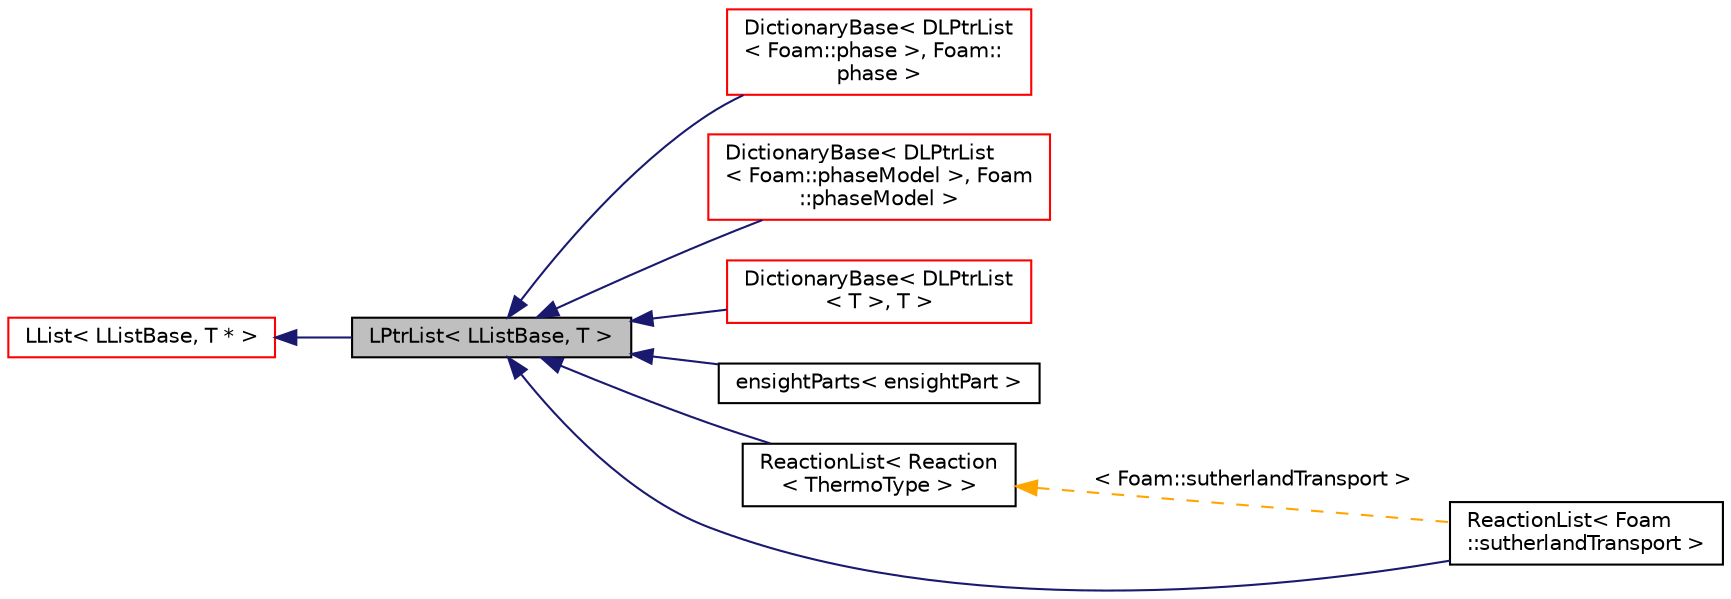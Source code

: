 digraph "LPtrList&lt; LListBase, T &gt;"
{
  bgcolor="transparent";
  edge [fontname="Helvetica",fontsize="10",labelfontname="Helvetica",labelfontsize="10"];
  node [fontname="Helvetica",fontsize="10",shape=record];
  rankdir="LR";
  Node1 [label="LPtrList\< LListBase, T \>",height=0.2,width=0.4,color="black", fillcolor="grey75", style="filled" fontcolor="black"];
  Node2 -> Node1 [dir="back",color="midnightblue",fontsize="10",style="solid",fontname="Helvetica"];
  Node2 [label="LList\< LListBase, T * \>",height=0.2,width=0.4,color="red",URL="$classFoam_1_1LList.html"];
  Node1 -> Node3 [dir="back",color="midnightblue",fontsize="10",style="solid",fontname="Helvetica"];
  Node3 [label="DictionaryBase\< DLPtrList\l\< Foam::phase \>, Foam::\lphase \>",height=0.2,width=0.4,color="red",URL="$classFoam_1_1DictionaryBase.html"];
  Node1 -> Node4 [dir="back",color="midnightblue",fontsize="10",style="solid",fontname="Helvetica"];
  Node4 [label="DictionaryBase\< DLPtrList\l\< Foam::phaseModel \>, Foam\l::phaseModel \>",height=0.2,width=0.4,color="red",URL="$classFoam_1_1DictionaryBase.html"];
  Node1 -> Node5 [dir="back",color="midnightblue",fontsize="10",style="solid",fontname="Helvetica"];
  Node5 [label="DictionaryBase\< DLPtrList\l\< T \>, T \>",height=0.2,width=0.4,color="red",URL="$classFoam_1_1DictionaryBase.html"];
  Node1 -> Node6 [dir="back",color="midnightblue",fontsize="10",style="solid",fontname="Helvetica"];
  Node6 [label="ensightParts\< ensightPart \>",height=0.2,width=0.4,color="black",URL="$classFoam_1_1ensightParts.html",tooltip="A collection of several ensightPart elements. "];
  Node1 -> Node7 [dir="back",color="midnightblue",fontsize="10",style="solid",fontname="Helvetica"];
  Node7 [label="ReactionList\< Reaction\l\< ThermoType \> \>",height=0.2,width=0.4,color="black",URL="$classFoam_1_1ReactionList.html",tooltip="List of templated reactions. "];
  Node7 -> Node8 [dir="back",color="orange",fontsize="10",style="dashed",label=" \< Foam::sutherlandTransport \>" ,fontname="Helvetica"];
  Node8 [label="ReactionList\< Foam\l::sutherlandTransport \>",height=0.2,width=0.4,color="black",URL="$classFoam_1_1ReactionList.html"];
  Node1 -> Node8 [dir="back",color="midnightblue",fontsize="10",style="solid",fontname="Helvetica"];
}
